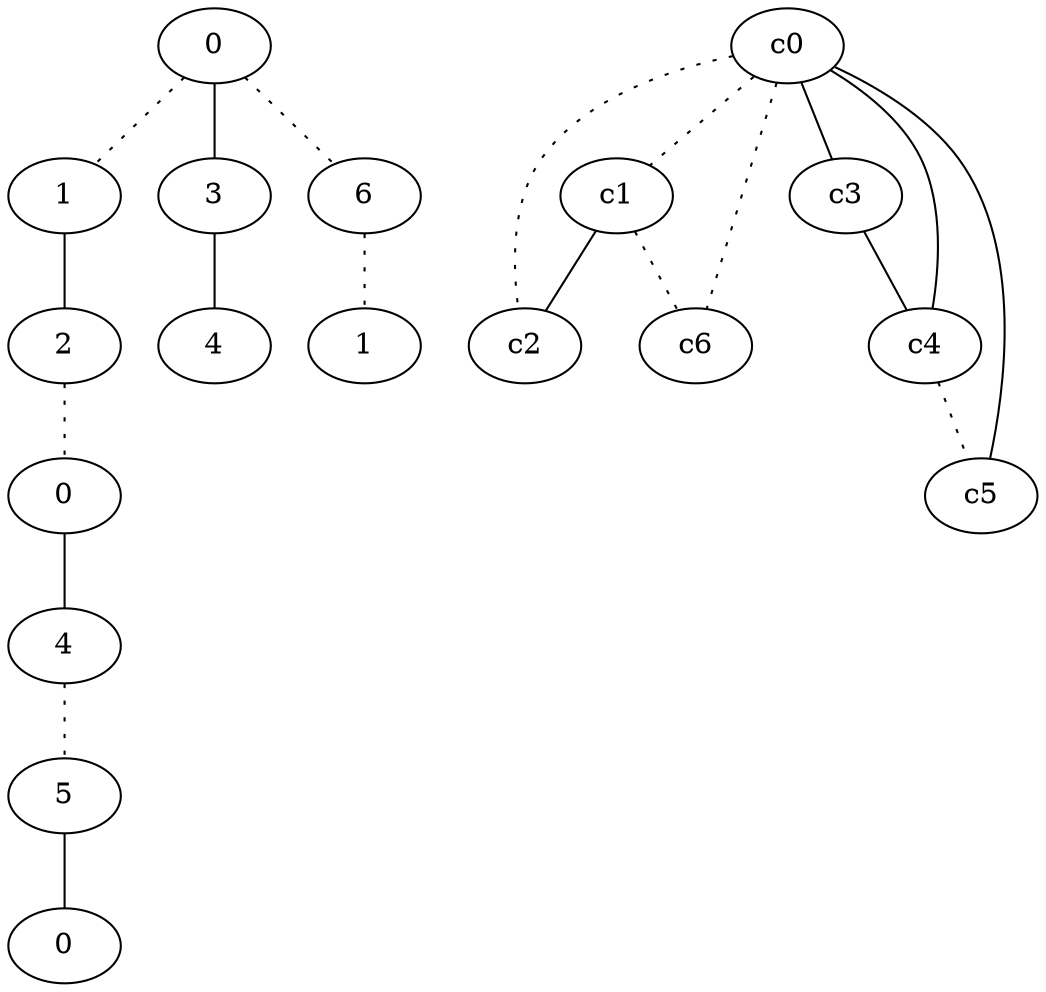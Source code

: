 graph {
a0[label=0];
a1[label=1];
a2[label=2];
a3[label=0];
a4[label=4];
a5[label=5];
a6[label=0];
a7[label=3];
a8[label=4];
a9[label=6];
a10[label=1];
a0 -- a1 [style=dotted];
a0 -- a7;
a0 -- a9 [style=dotted];
a1 -- a2;
a2 -- a3 [style=dotted];
a3 -- a4;
a4 -- a5 [style=dotted];
a5 -- a6;
a7 -- a8;
a9 -- a10 [style=dotted];
c0 -- c1 [style=dotted];
c0 -- c2 [style=dotted];
c0 -- c3;
c0 -- c4;
c0 -- c5;
c0 -- c6 [style=dotted];
c1 -- c2;
c1 -- c6 [style=dotted];
c3 -- c4;
c4 -- c5 [style=dotted];
}
